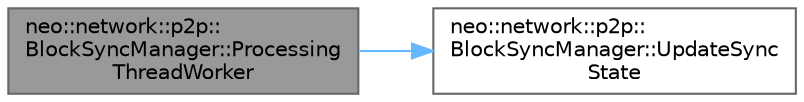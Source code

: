 digraph "neo::network::p2p::BlockSyncManager::ProcessingThreadWorker"
{
 // LATEX_PDF_SIZE
  bgcolor="transparent";
  edge [fontname=Helvetica,fontsize=10,labelfontname=Helvetica,labelfontsize=10];
  node [fontname=Helvetica,fontsize=10,shape=box,height=0.2,width=0.4];
  rankdir="LR";
  Node1 [id="Node000001",label="neo::network::p2p::\lBlockSyncManager::Processing\lThreadWorker",height=0.2,width=0.4,color="gray40", fillcolor="grey60", style="filled", fontcolor="black",tooltip=" "];
  Node1 -> Node2 [id="edge2_Node000001_Node000002",color="steelblue1",style="solid",tooltip=" "];
  Node2 [id="Node000002",label="neo::network::p2p::\lBlockSyncManager::UpdateSync\lState",height=0.2,width=0.4,color="grey40", fillcolor="white", style="filled",URL="$classneo_1_1network_1_1p2p_1_1_block_sync_manager.html#a1096af964348c537d12b37cba8a50505",tooltip=" "];
}
